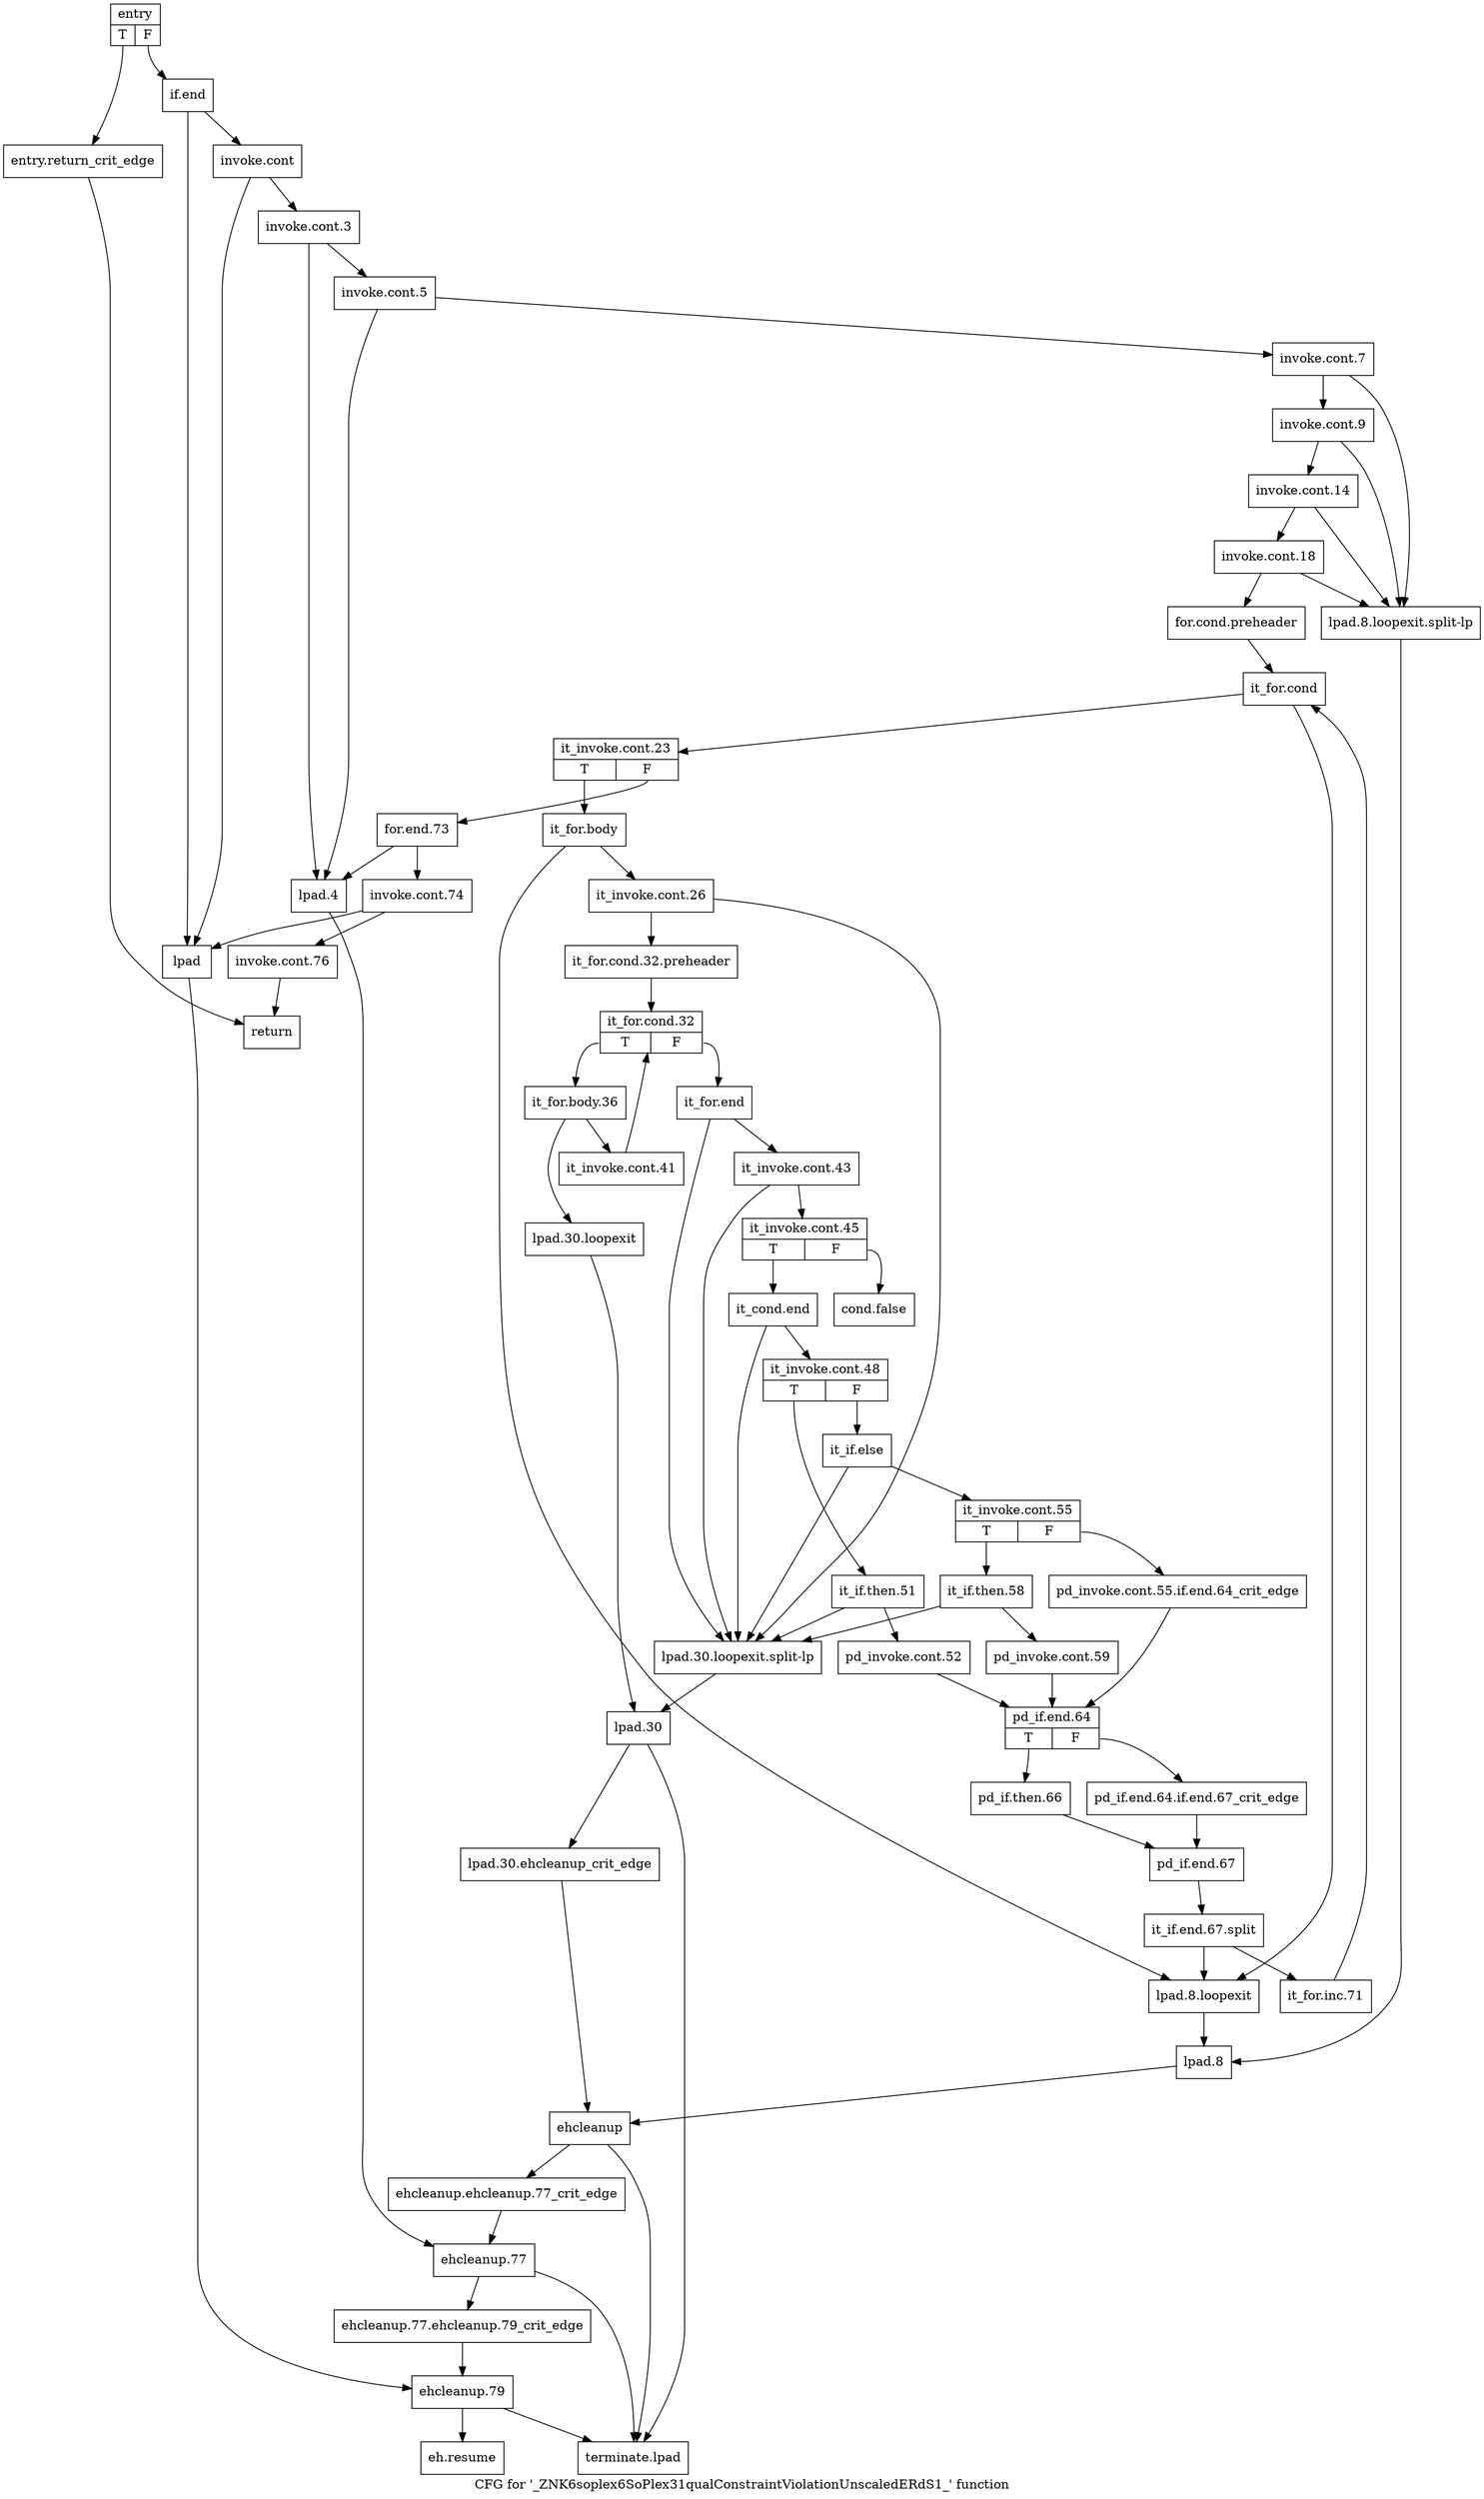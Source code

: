 digraph "CFG for '_ZNK6soplex6SoPlex31qualConstraintViolationUnscaledERdS1_' function" {
	label="CFG for '_ZNK6soplex6SoPlex31qualConstraintViolationUnscaledERdS1_' function";

	Node0x293cd80 [shape=record,label="{entry|{<s0>T|<s1>F}}"];
	Node0x293cd80:s0 -> Node0x2942020;
	Node0x293cd80:s1 -> Node0x2942070;
	Node0x2942020 [shape=record,label="{entry.return_crit_edge}"];
	Node0x2942020 -> Node0x2942f20;
	Node0x2942070 [shape=record,label="{if.end}"];
	Node0x2942070 -> Node0x29420c0;
	Node0x2942070 -> Node0x29425c0;
	Node0x29420c0 [shape=record,label="{invoke.cont}"];
	Node0x29420c0 -> Node0x2942110;
	Node0x29420c0 -> Node0x29425c0;
	Node0x2942110 [shape=record,label="{invoke.cont.3}"];
	Node0x2942110 -> Node0x2942160;
	Node0x2942110 -> Node0x2942610;
	Node0x2942160 [shape=record,label="{invoke.cont.5}"];
	Node0x2942160 -> Node0x29421b0;
	Node0x2942160 -> Node0x2942610;
	Node0x29421b0 [shape=record,label="{invoke.cont.7}"];
	Node0x29421b0 -> Node0x2942200;
	Node0x29421b0 -> Node0x29426b0;
	Node0x2942200 [shape=record,label="{invoke.cont.9}"];
	Node0x2942200 -> Node0x2942250;
	Node0x2942200 -> Node0x29426b0;
	Node0x2942250 [shape=record,label="{invoke.cont.14}"];
	Node0x2942250 -> Node0x29422a0;
	Node0x2942250 -> Node0x29426b0;
	Node0x29422a0 [shape=record,label="{invoke.cont.18}"];
	Node0x29422a0 -> Node0x29422f0;
	Node0x29422a0 -> Node0x29426b0;
	Node0x29422f0 [shape=record,label="{for.cond.preheader}"];
	Node0x29422f0 -> Node0x2942340;
	Node0x2942340 [shape=record,label="{it_for.cond}"];
	Node0x2942340 -> Node0x2942390;
	Node0x2942340 -> Node0x2942660;
	Node0x2942390 [shape=record,label="{it_invoke.cont.23|{<s0>T|<s1>F}}"];
	Node0x2942390:s0 -> Node0x29423e0;
	Node0x2942390:s1 -> Node0x2942e30;
	Node0x29423e0 [shape=record,label="{it_for.body}"];
	Node0x29423e0 -> Node0x2942430;
	Node0x29423e0 -> Node0x2942660;
	Node0x2942430 [shape=record,label="{it_invoke.cont.26}"];
	Node0x2942430 -> Node0x2942480;
	Node0x2942430 -> Node0x29427a0;
	Node0x2942480 [shape=record,label="{it_for.cond.32.preheader}"];
	Node0x2942480 -> Node0x29424d0;
	Node0x29424d0 [shape=record,label="{it_for.cond.32|{<s0>T|<s1>F}}"];
	Node0x29424d0:s0 -> Node0x2942520;
	Node0x29424d0:s1 -> Node0x2942890;
	Node0x2942520 [shape=record,label="{it_for.body.36}"];
	Node0x2942520 -> Node0x2942570;
	Node0x2942520 -> Node0x2942750;
	Node0x2942570 [shape=record,label="{it_invoke.cont.41}"];
	Node0x2942570 -> Node0x29424d0;
	Node0x29425c0 [shape=record,label="{lpad}"];
	Node0x29425c0 -> Node0x29430b0;
	Node0x2942610 [shape=record,label="{lpad.4}"];
	Node0x2942610 -> Node0x2943010;
	Node0x2942660 [shape=record,label="{lpad.8.loopexit}"];
	Node0x2942660 -> Node0x2942700;
	Node0x29426b0 [shape=record,label="{lpad.8.loopexit.split-lp}"];
	Node0x29426b0 -> Node0x2942700;
	Node0x2942700 [shape=record,label="{lpad.8}"];
	Node0x2942700 -> Node0x2942f70;
	Node0x2942750 [shape=record,label="{lpad.30.loopexit}"];
	Node0x2942750 -> Node0x29427f0;
	Node0x29427a0 [shape=record,label="{lpad.30.loopexit.split-lp}"];
	Node0x29427a0 -> Node0x29427f0;
	Node0x29427f0 [shape=record,label="{lpad.30}"];
	Node0x29427f0 -> Node0x2942840;
	Node0x29427f0 -> Node0x2943150;
	Node0x2942840 [shape=record,label="{lpad.30.ehcleanup_crit_edge}"];
	Node0x2942840 -> Node0x2942f70;
	Node0x2942890 [shape=record,label="{it_for.end}"];
	Node0x2942890 -> Node0x29428e0;
	Node0x2942890 -> Node0x29427a0;
	Node0x29428e0 [shape=record,label="{it_invoke.cont.43}"];
	Node0x29428e0 -> Node0x2942930;
	Node0x29428e0 -> Node0x29427a0;
	Node0x2942930 [shape=record,label="{it_invoke.cont.45|{<s0>T|<s1>F}}"];
	Node0x2942930:s0 -> Node0x29429d0;
	Node0x2942930:s1 -> Node0x2942980;
	Node0x2942980 [shape=record,label="{cond.false}"];
	Node0x29429d0 [shape=record,label="{it_cond.end}"];
	Node0x29429d0 -> Node0x2942a20;
	Node0x29429d0 -> Node0x29427a0;
	Node0x2942a20 [shape=record,label="{it_invoke.cont.48|{<s0>T|<s1>F}}"];
	Node0x2942a20:s0 -> Node0x2942a70;
	Node0x2942a20:s1 -> Node0x2942b10;
	Node0x2942a70 [shape=record,label="{it_if.then.51}"];
	Node0x2942a70 -> Node0x2942ac0;
	Node0x2942a70 -> Node0x29427a0;
	Node0x2942ac0 [shape=record,label="{pd_invoke.cont.52}"];
	Node0x2942ac0 -> Node0x2942ca0;
	Node0x2942b10 [shape=record,label="{it_if.else}"];
	Node0x2942b10 -> Node0x2942b60;
	Node0x2942b10 -> Node0x29427a0;
	Node0x2942b60 [shape=record,label="{it_invoke.cont.55|{<s0>T|<s1>F}}"];
	Node0x2942b60:s0 -> Node0x2942c00;
	Node0x2942b60:s1 -> Node0x2942bb0;
	Node0x2942bb0 [shape=record,label="{pd_invoke.cont.55.if.end.64_crit_edge}"];
	Node0x2942bb0 -> Node0x2942ca0;
	Node0x2942c00 [shape=record,label="{it_if.then.58}"];
	Node0x2942c00 -> Node0x2942c50;
	Node0x2942c00 -> Node0x29427a0;
	Node0x2942c50 [shape=record,label="{pd_invoke.cont.59}"];
	Node0x2942c50 -> Node0x2942ca0;
	Node0x2942ca0 [shape=record,label="{pd_if.end.64|{<s0>T|<s1>F}}"];
	Node0x2942ca0:s0 -> Node0x2942d40;
	Node0x2942ca0:s1 -> Node0x2942cf0;
	Node0x2942cf0 [shape=record,label="{pd_if.end.64.if.end.67_crit_edge}"];
	Node0x2942cf0 -> Node0x2942d90;
	Node0x2942d40 [shape=record,label="{pd_if.then.66}"];
	Node0x2942d40 -> Node0x2942d90;
	Node0x2942d90 [shape=record,label="{pd_if.end.67}"];
	Node0x2942d90 -> Node0x32ea180;
	Node0x32ea180 [shape=record,label="{it_if.end.67.split}"];
	Node0x32ea180 -> Node0x2942de0;
	Node0x32ea180 -> Node0x2942660;
	Node0x2942de0 [shape=record,label="{it_for.inc.71}"];
	Node0x2942de0 -> Node0x2942340;
	Node0x2942e30 [shape=record,label="{for.end.73}"];
	Node0x2942e30 -> Node0x2942e80;
	Node0x2942e30 -> Node0x2942610;
	Node0x2942e80 [shape=record,label="{invoke.cont.74}"];
	Node0x2942e80 -> Node0x2942ed0;
	Node0x2942e80 -> Node0x29425c0;
	Node0x2942ed0 [shape=record,label="{invoke.cont.76}"];
	Node0x2942ed0 -> Node0x2942f20;
	Node0x2942f20 [shape=record,label="{return}"];
	Node0x2942f70 [shape=record,label="{ehcleanup}"];
	Node0x2942f70 -> Node0x2942fc0;
	Node0x2942f70 -> Node0x2943150;
	Node0x2942fc0 [shape=record,label="{ehcleanup.ehcleanup.77_crit_edge}"];
	Node0x2942fc0 -> Node0x2943010;
	Node0x2943010 [shape=record,label="{ehcleanup.77}"];
	Node0x2943010 -> Node0x2943060;
	Node0x2943010 -> Node0x2943150;
	Node0x2943060 [shape=record,label="{ehcleanup.77.ehcleanup.79_crit_edge}"];
	Node0x2943060 -> Node0x29430b0;
	Node0x29430b0 [shape=record,label="{ehcleanup.79}"];
	Node0x29430b0 -> Node0x2943100;
	Node0x29430b0 -> Node0x2943150;
	Node0x2943100 [shape=record,label="{eh.resume}"];
	Node0x2943150 [shape=record,label="{terminate.lpad}"];
}
